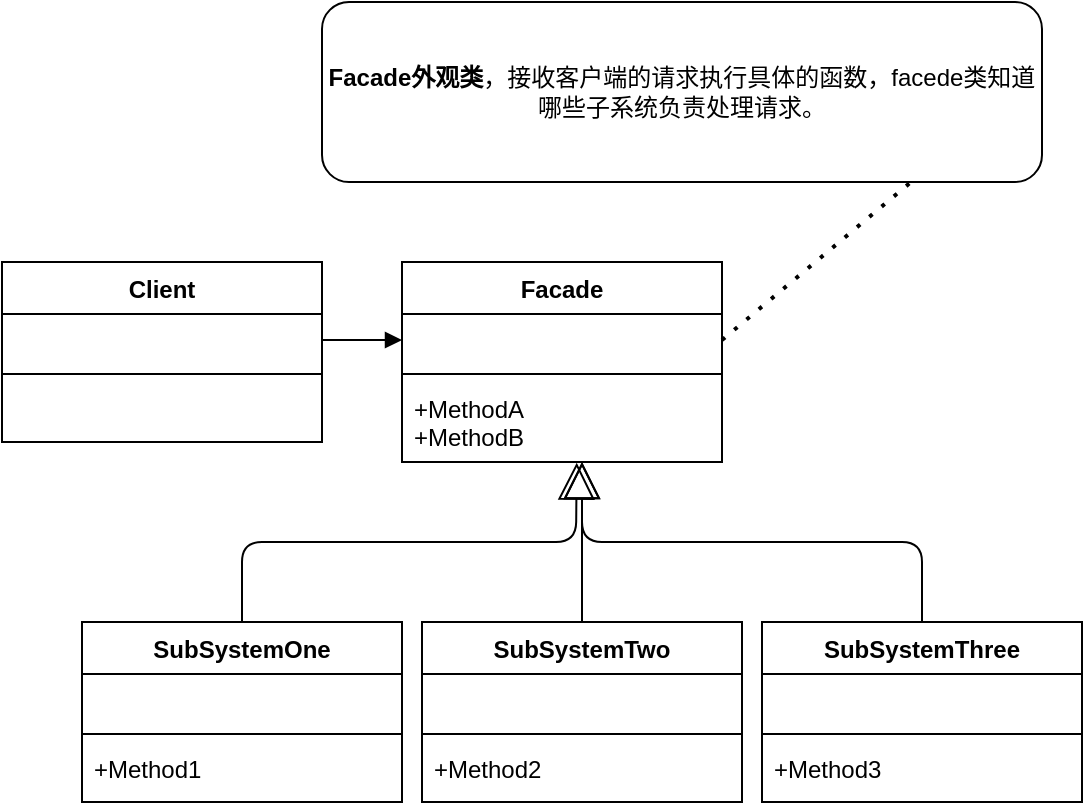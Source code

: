 <mxfile version="14.5.1" type="device"><diagram id="C5RBs43oDa-KdzZeNtuy" name="Page-1"><mxGraphModel dx="1088" dy="968" grid="1" gridSize="10" guides="1" tooltips="1" connect="1" arrows="1" fold="1" page="1" pageScale="1" pageWidth="827" pageHeight="1169" math="0" shadow="0"><root><mxCell id="WIyWlLk6GJQsqaUBKTNV-0"/><mxCell id="WIyWlLk6GJQsqaUBKTNV-1" parent="WIyWlLk6GJQsqaUBKTNV-0"/><mxCell id="azXsS15MHCpC5Nhhsiuq-0" value="Facade" style="swimlane;fontStyle=1;align=center;verticalAlign=top;childLayout=stackLayout;horizontal=1;startSize=26;horizontalStack=0;resizeParent=1;resizeParentMax=0;resizeLast=0;collapsible=1;marginBottom=0;" vertex="1" parent="WIyWlLk6GJQsqaUBKTNV-1"><mxGeometry x="420" y="270" width="160" height="100" as="geometry"/></mxCell><mxCell id="azXsS15MHCpC5Nhhsiuq-1" value=" " style="text;strokeColor=none;fillColor=none;align=left;verticalAlign=top;spacingLeft=4;spacingRight=4;overflow=hidden;rotatable=0;points=[[0,0.5],[1,0.5]];portConstraint=eastwest;" vertex="1" parent="azXsS15MHCpC5Nhhsiuq-0"><mxGeometry y="26" width="160" height="26" as="geometry"/></mxCell><mxCell id="azXsS15MHCpC5Nhhsiuq-2" value="" style="line;strokeWidth=1;fillColor=none;align=left;verticalAlign=middle;spacingTop=-1;spacingLeft=3;spacingRight=3;rotatable=0;labelPosition=right;points=[];portConstraint=eastwest;" vertex="1" parent="azXsS15MHCpC5Nhhsiuq-0"><mxGeometry y="52" width="160" height="8" as="geometry"/></mxCell><mxCell id="azXsS15MHCpC5Nhhsiuq-3" value="+MethodA&#10;+MethodB" style="text;strokeColor=none;fillColor=none;align=left;verticalAlign=top;spacingLeft=4;spacingRight=4;overflow=hidden;rotatable=0;points=[[0,0.5],[1,0.5]];portConstraint=eastwest;" vertex="1" parent="azXsS15MHCpC5Nhhsiuq-0"><mxGeometry y="60" width="160" height="40" as="geometry"/></mxCell><mxCell id="azXsS15MHCpC5Nhhsiuq-4" value="SubSystemOne" style="swimlane;fontStyle=1;align=center;verticalAlign=top;childLayout=stackLayout;horizontal=1;startSize=26;horizontalStack=0;resizeParent=1;resizeParentMax=0;resizeLast=0;collapsible=1;marginBottom=0;" vertex="1" parent="WIyWlLk6GJQsqaUBKTNV-1"><mxGeometry x="260" y="450" width="160" height="90" as="geometry"/></mxCell><mxCell id="azXsS15MHCpC5Nhhsiuq-5" value=" " style="text;strokeColor=none;fillColor=none;align=left;verticalAlign=top;spacingLeft=4;spacingRight=4;overflow=hidden;rotatable=0;points=[[0,0.5],[1,0.5]];portConstraint=eastwest;" vertex="1" parent="azXsS15MHCpC5Nhhsiuq-4"><mxGeometry y="26" width="160" height="26" as="geometry"/></mxCell><mxCell id="azXsS15MHCpC5Nhhsiuq-6" value="" style="line;strokeWidth=1;fillColor=none;align=left;verticalAlign=middle;spacingTop=-1;spacingLeft=3;spacingRight=3;rotatable=0;labelPosition=right;points=[];portConstraint=eastwest;" vertex="1" parent="azXsS15MHCpC5Nhhsiuq-4"><mxGeometry y="52" width="160" height="8" as="geometry"/></mxCell><mxCell id="azXsS15MHCpC5Nhhsiuq-7" value="+Method1" style="text;strokeColor=none;fillColor=none;align=left;verticalAlign=top;spacingLeft=4;spacingRight=4;overflow=hidden;rotatable=0;points=[[0,0.5],[1,0.5]];portConstraint=eastwest;" vertex="1" parent="azXsS15MHCpC5Nhhsiuq-4"><mxGeometry y="60" width="160" height="30" as="geometry"/></mxCell><mxCell id="azXsS15MHCpC5Nhhsiuq-8" value="SubSystemTwo" style="swimlane;fontStyle=1;align=center;verticalAlign=top;childLayout=stackLayout;horizontal=1;startSize=26;horizontalStack=0;resizeParent=1;resizeParentMax=0;resizeLast=0;collapsible=1;marginBottom=0;" vertex="1" parent="WIyWlLk6GJQsqaUBKTNV-1"><mxGeometry x="430" y="450" width="160" height="90" as="geometry"/></mxCell><mxCell id="azXsS15MHCpC5Nhhsiuq-9" value=" " style="text;strokeColor=none;fillColor=none;align=left;verticalAlign=top;spacingLeft=4;spacingRight=4;overflow=hidden;rotatable=0;points=[[0,0.5],[1,0.5]];portConstraint=eastwest;" vertex="1" parent="azXsS15MHCpC5Nhhsiuq-8"><mxGeometry y="26" width="160" height="26" as="geometry"/></mxCell><mxCell id="azXsS15MHCpC5Nhhsiuq-10" value="" style="line;strokeWidth=1;fillColor=none;align=left;verticalAlign=middle;spacingTop=-1;spacingLeft=3;spacingRight=3;rotatable=0;labelPosition=right;points=[];portConstraint=eastwest;" vertex="1" parent="azXsS15MHCpC5Nhhsiuq-8"><mxGeometry y="52" width="160" height="8" as="geometry"/></mxCell><mxCell id="azXsS15MHCpC5Nhhsiuq-11" value="+Method2" style="text;strokeColor=none;fillColor=none;align=left;verticalAlign=top;spacingLeft=4;spacingRight=4;overflow=hidden;rotatable=0;points=[[0,0.5],[1,0.5]];portConstraint=eastwest;" vertex="1" parent="azXsS15MHCpC5Nhhsiuq-8"><mxGeometry y="60" width="160" height="30" as="geometry"/></mxCell><mxCell id="azXsS15MHCpC5Nhhsiuq-12" value="SubSystemThree" style="swimlane;fontStyle=1;align=center;verticalAlign=top;childLayout=stackLayout;horizontal=1;startSize=26;horizontalStack=0;resizeParent=1;resizeParentMax=0;resizeLast=0;collapsible=1;marginBottom=0;" vertex="1" parent="WIyWlLk6GJQsqaUBKTNV-1"><mxGeometry x="600" y="450" width="160" height="90" as="geometry"/></mxCell><mxCell id="azXsS15MHCpC5Nhhsiuq-13" value=" " style="text;strokeColor=none;fillColor=none;align=left;verticalAlign=top;spacingLeft=4;spacingRight=4;overflow=hidden;rotatable=0;points=[[0,0.5],[1,0.5]];portConstraint=eastwest;" vertex="1" parent="azXsS15MHCpC5Nhhsiuq-12"><mxGeometry y="26" width="160" height="26" as="geometry"/></mxCell><mxCell id="azXsS15MHCpC5Nhhsiuq-14" value="" style="line;strokeWidth=1;fillColor=none;align=left;verticalAlign=middle;spacingTop=-1;spacingLeft=3;spacingRight=3;rotatable=0;labelPosition=right;points=[];portConstraint=eastwest;" vertex="1" parent="azXsS15MHCpC5Nhhsiuq-12"><mxGeometry y="52" width="160" height="8" as="geometry"/></mxCell><mxCell id="azXsS15MHCpC5Nhhsiuq-15" value="+Method3" style="text;strokeColor=none;fillColor=none;align=left;verticalAlign=top;spacingLeft=4;spacingRight=4;overflow=hidden;rotatable=0;points=[[0,0.5],[1,0.5]];portConstraint=eastwest;" vertex="1" parent="azXsS15MHCpC5Nhhsiuq-12"><mxGeometry y="60" width="160" height="30" as="geometry"/></mxCell><mxCell id="azXsS15MHCpC5Nhhsiuq-16" value="" style="endArrow=block;endSize=16;endFill=0;html=1;exitX=0.5;exitY=0;exitDx=0;exitDy=0;" edge="1" parent="WIyWlLk6GJQsqaUBKTNV-1" source="azXsS15MHCpC5Nhhsiuq-8"><mxGeometry width="160" relative="1" as="geometry"><mxPoint x="440" y="500" as="sourcePoint"/><mxPoint x="510" y="370" as="targetPoint"/></mxGeometry></mxCell><mxCell id="azXsS15MHCpC5Nhhsiuq-17" value="" style="endArrow=block;endSize=16;endFill=0;html=1;exitX=0.5;exitY=0;exitDx=0;exitDy=0;entryX=0.546;entryY=1.008;entryDx=0;entryDy=0;entryPerimeter=0;" edge="1" parent="WIyWlLk6GJQsqaUBKTNV-1" source="azXsS15MHCpC5Nhhsiuq-4" target="azXsS15MHCpC5Nhhsiuq-3"><mxGeometry width="160" relative="1" as="geometry"><mxPoint x="520" y="460" as="sourcePoint"/><mxPoint x="512" y="380" as="targetPoint"/><Array as="points"><mxPoint x="340" y="410"/><mxPoint x="507" y="410"/></Array></mxGeometry></mxCell><mxCell id="azXsS15MHCpC5Nhhsiuq-18" value="" style="endArrow=block;endSize=16;endFill=0;html=1;exitX=0.5;exitY=0;exitDx=0;exitDy=0;" edge="1" parent="WIyWlLk6GJQsqaUBKTNV-1" source="azXsS15MHCpC5Nhhsiuq-12"><mxGeometry width="160" relative="1" as="geometry"><mxPoint x="350" y="460" as="sourcePoint"/><mxPoint x="510" y="370" as="targetPoint"/><Array as="points"><mxPoint x="680" y="410"/><mxPoint x="510" y="410"/></Array></mxGeometry></mxCell><mxCell id="azXsS15MHCpC5Nhhsiuq-19" value="Client" style="swimlane;fontStyle=1;align=center;verticalAlign=top;childLayout=stackLayout;horizontal=1;startSize=26;horizontalStack=0;resizeParent=1;resizeParentMax=0;resizeLast=0;collapsible=1;marginBottom=0;" vertex="1" parent="WIyWlLk6GJQsqaUBKTNV-1"><mxGeometry x="220" y="270" width="160" height="90" as="geometry"/></mxCell><mxCell id="azXsS15MHCpC5Nhhsiuq-20" value=" " style="text;strokeColor=none;fillColor=none;align=left;verticalAlign=top;spacingLeft=4;spacingRight=4;overflow=hidden;rotatable=0;points=[[0,0.5],[1,0.5]];portConstraint=eastwest;" vertex="1" parent="azXsS15MHCpC5Nhhsiuq-19"><mxGeometry y="26" width="160" height="26" as="geometry"/></mxCell><mxCell id="azXsS15MHCpC5Nhhsiuq-21" value="" style="line;strokeWidth=1;fillColor=none;align=left;verticalAlign=middle;spacingTop=-1;spacingLeft=3;spacingRight=3;rotatable=0;labelPosition=right;points=[];portConstraint=eastwest;" vertex="1" parent="azXsS15MHCpC5Nhhsiuq-19"><mxGeometry y="52" width="160" height="8" as="geometry"/></mxCell><mxCell id="azXsS15MHCpC5Nhhsiuq-22" value=" " style="text;strokeColor=none;fillColor=none;align=left;verticalAlign=top;spacingLeft=4;spacingRight=4;overflow=hidden;rotatable=0;points=[[0,0.5],[1,0.5]];portConstraint=eastwest;" vertex="1" parent="azXsS15MHCpC5Nhhsiuq-19"><mxGeometry y="60" width="160" height="30" as="geometry"/></mxCell><mxCell id="azXsS15MHCpC5Nhhsiuq-23" value="" style="html=1;verticalAlign=bottom;endArrow=block;exitX=1;exitY=0.5;exitDx=0;exitDy=0;entryX=0;entryY=0.5;entryDx=0;entryDy=0;" edge="1" parent="WIyWlLk6GJQsqaUBKTNV-1" source="azXsS15MHCpC5Nhhsiuq-20" target="azXsS15MHCpC5Nhhsiuq-1"><mxGeometry width="80" relative="1" as="geometry"><mxPoint x="370" y="490" as="sourcePoint"/><mxPoint x="450" y="490" as="targetPoint"/></mxGeometry></mxCell><mxCell id="azXsS15MHCpC5Nhhsiuq-25" value="" style="endArrow=none;dashed=1;html=1;dashPattern=1 3;strokeWidth=2;exitX=1;exitY=0.5;exitDx=0;exitDy=0;entryX=0.817;entryY=1.004;entryDx=0;entryDy=0;entryPerimeter=0;" edge="1" parent="WIyWlLk6GJQsqaUBKTNV-1" source="azXsS15MHCpC5Nhhsiuq-1" target="azXsS15MHCpC5Nhhsiuq-26"><mxGeometry width="50" height="50" relative="1" as="geometry"><mxPoint x="390" y="520" as="sourcePoint"/><mxPoint x="660" y="240" as="targetPoint"/></mxGeometry></mxCell><mxCell id="azXsS15MHCpC5Nhhsiuq-26" value="&lt;b&gt;Facade外观类&lt;/b&gt;，接收客户端的请求执行具体的函数，facede类知道哪些子系统负责处理请求。" style="rounded=1;whiteSpace=wrap;html=1;" vertex="1" parent="WIyWlLk6GJQsqaUBKTNV-1"><mxGeometry x="380" y="140" width="360" height="90" as="geometry"/></mxCell></root></mxGraphModel></diagram></mxfile>